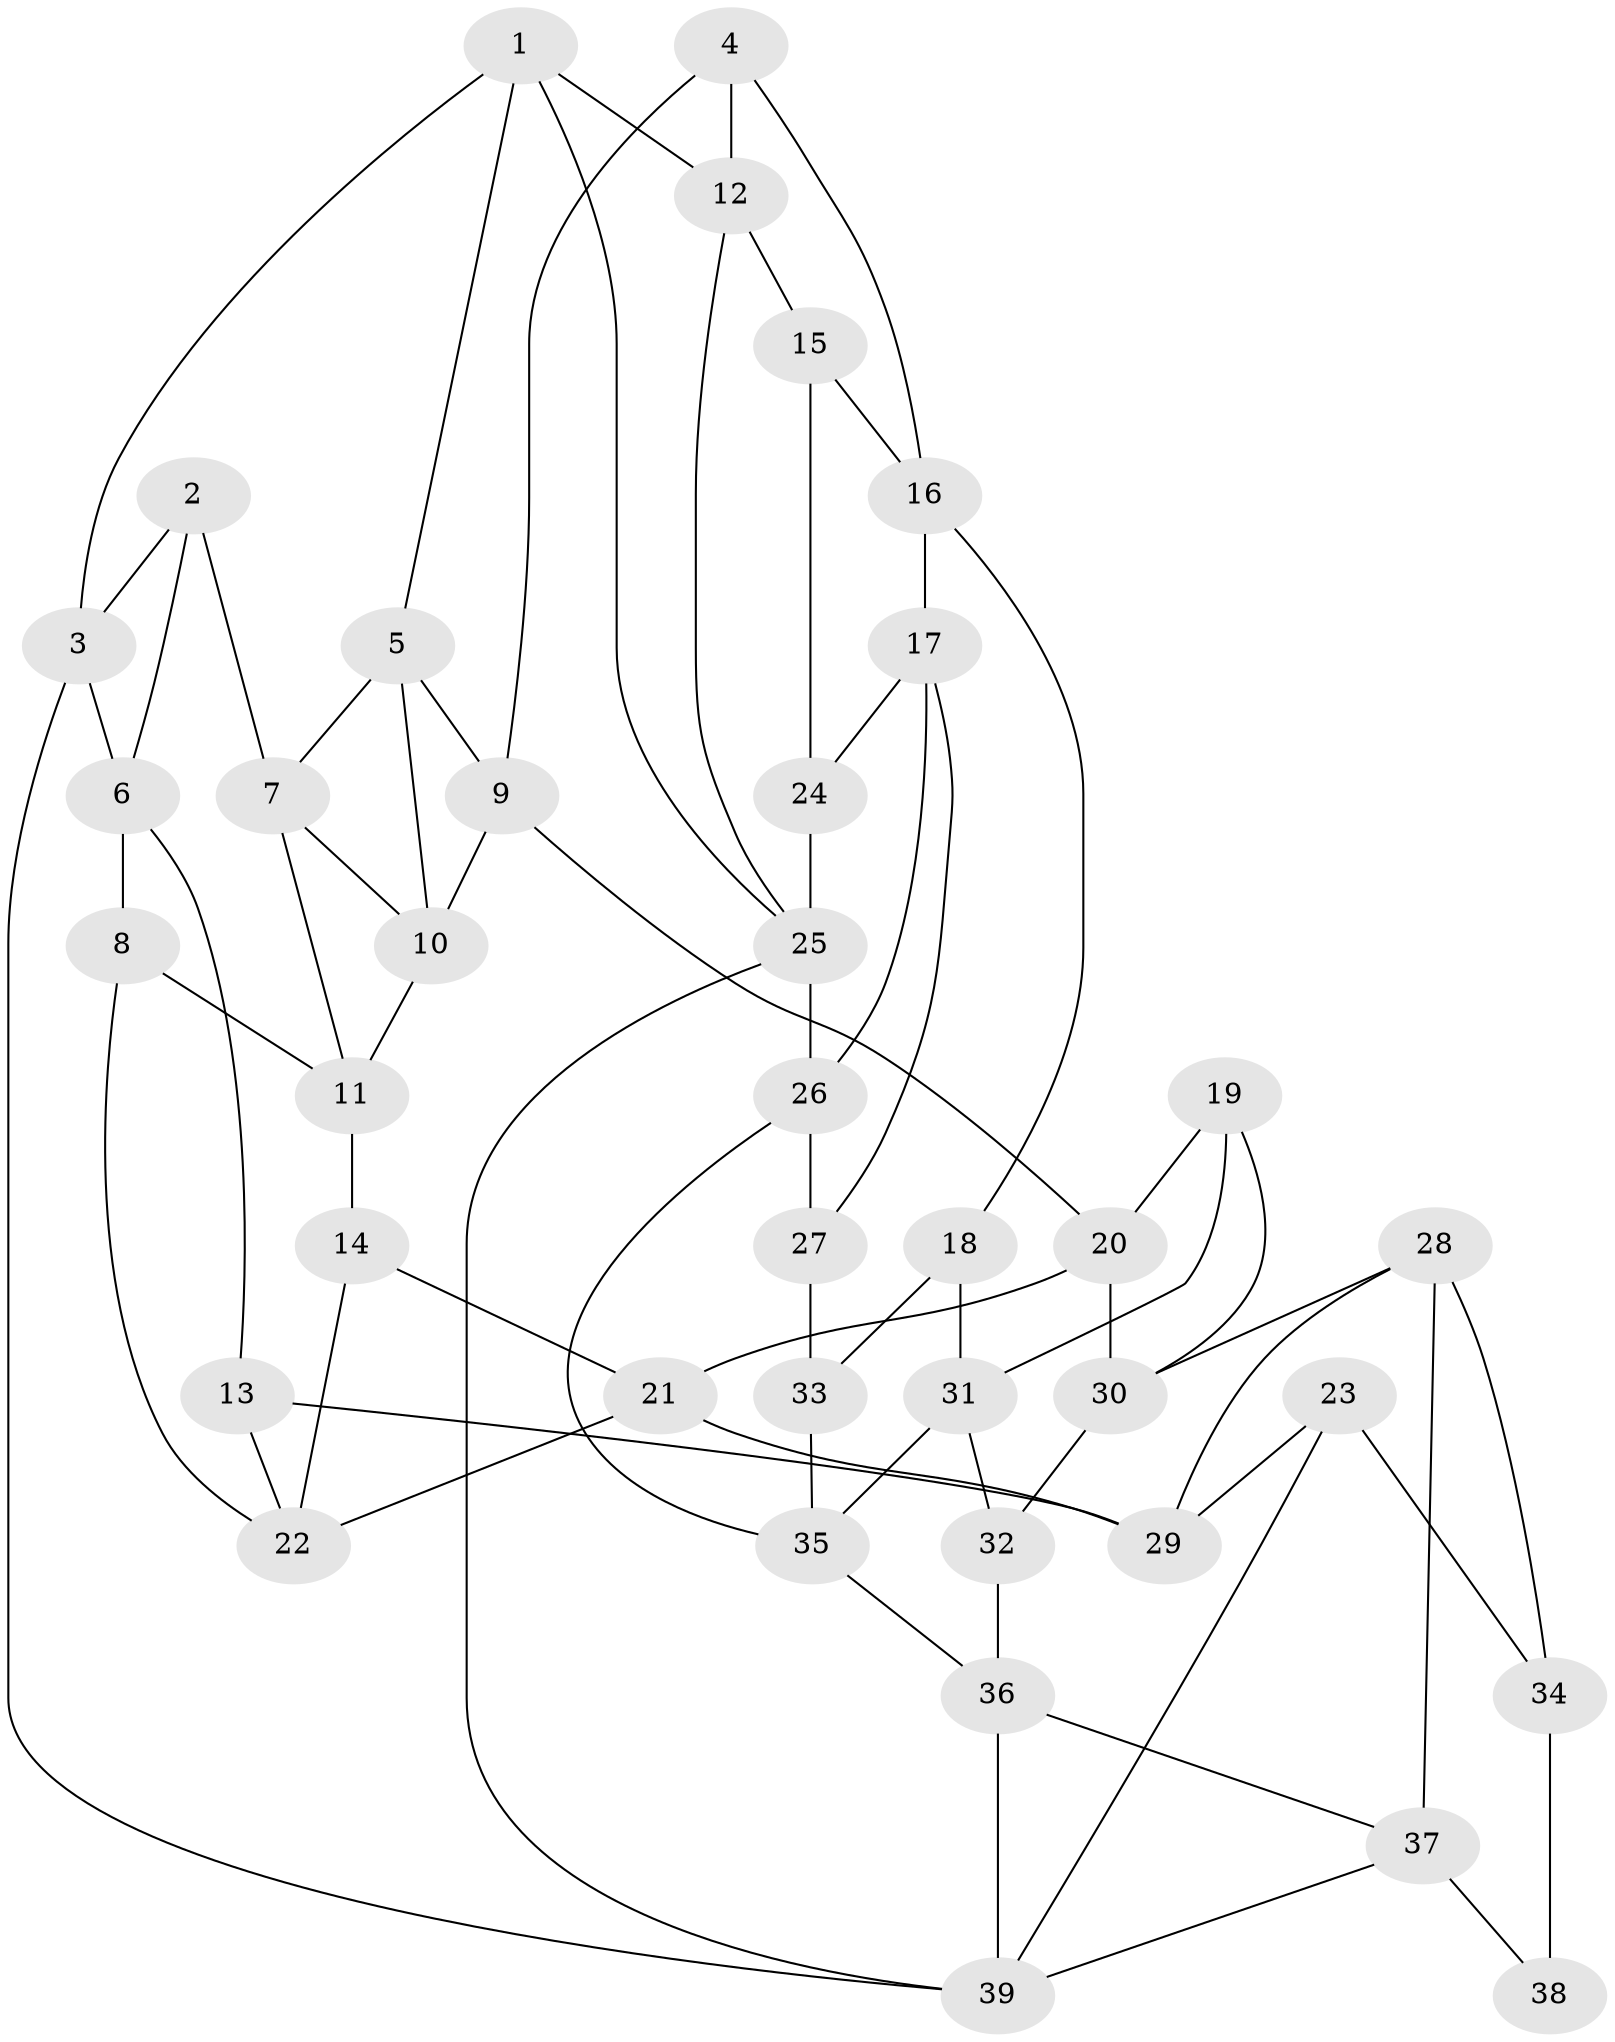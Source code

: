 // original degree distribution, {3: 0.025974025974025976, 4: 0.2597402597402597, 6: 0.22077922077922077, 5: 0.4935064935064935}
// Generated by graph-tools (version 1.1) at 2025/03/03/09/25 03:03:26]
// undirected, 39 vertices, 71 edges
graph export_dot {
graph [start="1"]
  node [color=gray90,style=filled];
  1;
  2;
  3;
  4;
  5;
  6;
  7;
  8;
  9;
  10;
  11;
  12;
  13;
  14;
  15;
  16;
  17;
  18;
  19;
  20;
  21;
  22;
  23;
  24;
  25;
  26;
  27;
  28;
  29;
  30;
  31;
  32;
  33;
  34;
  35;
  36;
  37;
  38;
  39;
  1 -- 3 [weight=1.0];
  1 -- 5 [weight=1.0];
  1 -- 12 [weight=1.0];
  1 -- 25 [weight=1.0];
  2 -- 3 [weight=1.0];
  2 -- 6 [weight=1.0];
  2 -- 7 [weight=1.0];
  3 -- 6 [weight=1.0];
  3 -- 39 [weight=1.0];
  4 -- 9 [weight=1.0];
  4 -- 12 [weight=1.0];
  4 -- 16 [weight=1.0];
  5 -- 7 [weight=1.0];
  5 -- 9 [weight=1.0];
  5 -- 10 [weight=1.0];
  6 -- 8 [weight=1.0];
  6 -- 13 [weight=1.0];
  7 -- 10 [weight=1.0];
  7 -- 11 [weight=1.0];
  8 -- 11 [weight=1.0];
  8 -- 22 [weight=1.0];
  9 -- 10 [weight=1.0];
  9 -- 20 [weight=1.0];
  10 -- 11 [weight=1.0];
  11 -- 14 [weight=1.0];
  12 -- 15 [weight=1.0];
  12 -- 25 [weight=1.0];
  13 -- 22 [weight=1.0];
  13 -- 29 [weight=1.0];
  14 -- 21 [weight=1.0];
  14 -- 22 [weight=1.0];
  15 -- 16 [weight=1.0];
  15 -- 24 [weight=1.0];
  16 -- 17 [weight=1.0];
  16 -- 18 [weight=1.0];
  17 -- 24 [weight=1.0];
  17 -- 26 [weight=1.0];
  17 -- 27 [weight=1.0];
  18 -- 31 [weight=1.0];
  18 -- 33 [weight=1.0];
  19 -- 20 [weight=1.0];
  19 -- 30 [weight=1.0];
  19 -- 31 [weight=1.0];
  20 -- 21 [weight=1.0];
  20 -- 30 [weight=1.0];
  21 -- 22 [weight=1.0];
  21 -- 29 [weight=1.0];
  23 -- 29 [weight=1.0];
  23 -- 34 [weight=1.0];
  23 -- 39 [weight=1.0];
  24 -- 25 [weight=2.0];
  25 -- 26 [weight=1.0];
  25 -- 39 [weight=1.0];
  26 -- 27 [weight=1.0];
  26 -- 35 [weight=1.0];
  27 -- 33 [weight=2.0];
  28 -- 29 [weight=1.0];
  28 -- 30 [weight=1.0];
  28 -- 34 [weight=1.0];
  28 -- 37 [weight=1.0];
  30 -- 32 [weight=1.0];
  31 -- 32 [weight=1.0];
  31 -- 35 [weight=1.0];
  32 -- 36 [weight=1.0];
  33 -- 35 [weight=1.0];
  34 -- 38 [weight=2.0];
  35 -- 36 [weight=1.0];
  36 -- 37 [weight=1.0];
  36 -- 39 [weight=1.0];
  37 -- 38 [weight=1.0];
  37 -- 39 [weight=1.0];
}
